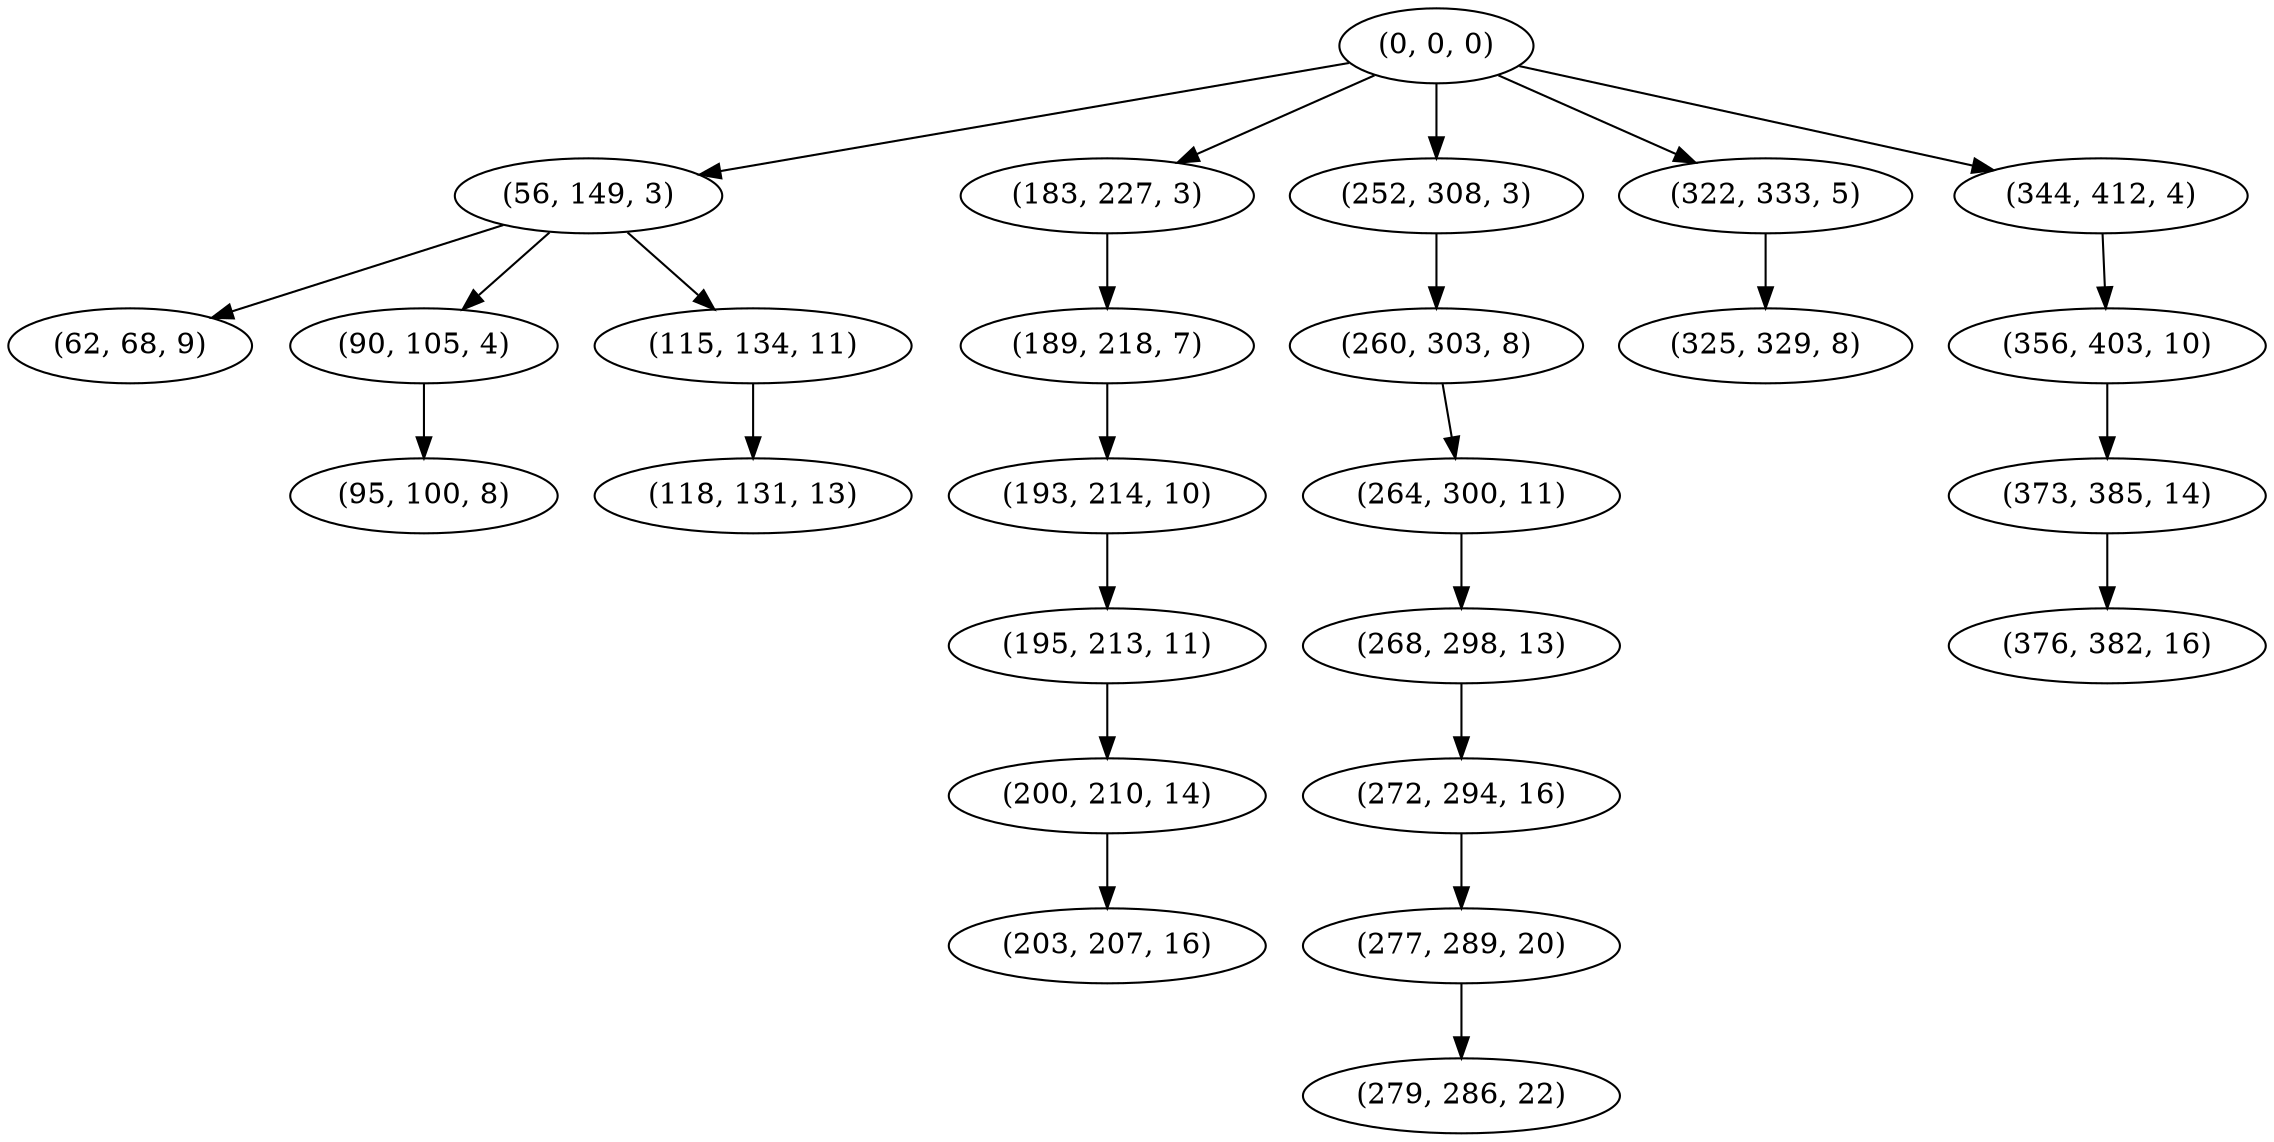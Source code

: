 digraph tree {
    "(0, 0, 0)";
    "(56, 149, 3)";
    "(62, 68, 9)";
    "(90, 105, 4)";
    "(95, 100, 8)";
    "(115, 134, 11)";
    "(118, 131, 13)";
    "(183, 227, 3)";
    "(189, 218, 7)";
    "(193, 214, 10)";
    "(195, 213, 11)";
    "(200, 210, 14)";
    "(203, 207, 16)";
    "(252, 308, 3)";
    "(260, 303, 8)";
    "(264, 300, 11)";
    "(268, 298, 13)";
    "(272, 294, 16)";
    "(277, 289, 20)";
    "(279, 286, 22)";
    "(322, 333, 5)";
    "(325, 329, 8)";
    "(344, 412, 4)";
    "(356, 403, 10)";
    "(373, 385, 14)";
    "(376, 382, 16)";
    "(0, 0, 0)" -> "(56, 149, 3)";
    "(0, 0, 0)" -> "(183, 227, 3)";
    "(0, 0, 0)" -> "(252, 308, 3)";
    "(0, 0, 0)" -> "(322, 333, 5)";
    "(0, 0, 0)" -> "(344, 412, 4)";
    "(56, 149, 3)" -> "(62, 68, 9)";
    "(56, 149, 3)" -> "(90, 105, 4)";
    "(56, 149, 3)" -> "(115, 134, 11)";
    "(90, 105, 4)" -> "(95, 100, 8)";
    "(115, 134, 11)" -> "(118, 131, 13)";
    "(183, 227, 3)" -> "(189, 218, 7)";
    "(189, 218, 7)" -> "(193, 214, 10)";
    "(193, 214, 10)" -> "(195, 213, 11)";
    "(195, 213, 11)" -> "(200, 210, 14)";
    "(200, 210, 14)" -> "(203, 207, 16)";
    "(252, 308, 3)" -> "(260, 303, 8)";
    "(260, 303, 8)" -> "(264, 300, 11)";
    "(264, 300, 11)" -> "(268, 298, 13)";
    "(268, 298, 13)" -> "(272, 294, 16)";
    "(272, 294, 16)" -> "(277, 289, 20)";
    "(277, 289, 20)" -> "(279, 286, 22)";
    "(322, 333, 5)" -> "(325, 329, 8)";
    "(344, 412, 4)" -> "(356, 403, 10)";
    "(356, 403, 10)" -> "(373, 385, 14)";
    "(373, 385, 14)" -> "(376, 382, 16)";
}
